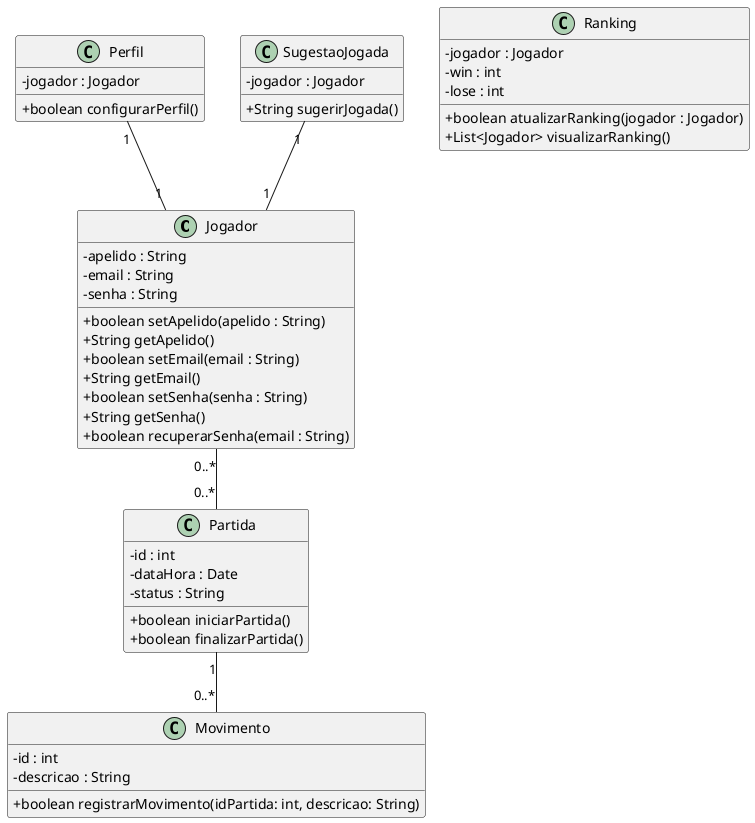 @startuml
skinparam classAttributeIconSize 0

class Jogador {
  - apelido : String
  - email : String
  - senha : String
  + boolean setApelido(apelido : String)
  + String getApelido()
  + boolean setEmail(email : String)
  + String getEmail()
  + boolean setSenha(senha : String)
  + String getSenha()
  + boolean recuperarSenha(email : String)
}

class Partida {
  - id : int
  - dataHora : Date
  - status : String
  + boolean iniciarPartida()
  + boolean finalizarPartida()
}

class Movimento {
  - id : int
  - descricao : String
  + boolean registrarMovimento(idPartida: int, descricao: String)
}

class Ranking {
  - jogador : Jogador
  - win : int
  - lose : int
  + boolean atualizarRanking(jogador : Jogador)
  + List<Jogador> visualizarRanking()
}

class Perfil {
  - jogador : Jogador
  + boolean configurarPerfil()
}

class SugestaoJogada {
  - jogador : Jogador
  + String sugerirJogada()
}

Jogador "0..*" -- "0..*" Partida
Partida "1" -- "0..*" Movimento
Perfil "1" -- "1" Jogador
SugestaoJogada "1" -- "1" Jogador

@enduml
